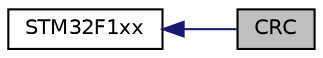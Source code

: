 digraph "CRC"
{
  edge [fontname="Helvetica",fontsize="10",labelfontname="Helvetica",labelfontsize="10"];
  node [fontname="Helvetica",fontsize="10",shape=record];
  rankdir=LR;
  Node0 [label="CRC",height=0.2,width=0.4,color="black", fillcolor="grey75", style="filled" fontcolor="black"];
  Node1 [label="STM32F1xx",height=0.2,width=0.4,color="black", fillcolor="white", style="filled",URL="$group__STM32F1xx.html",tooltip="Libraries for ST Microelectronics STM32F1xx series."];
  Node1->Node0 [shape=plaintext, color="midnightblue", dir="back", style="solid"];
}
